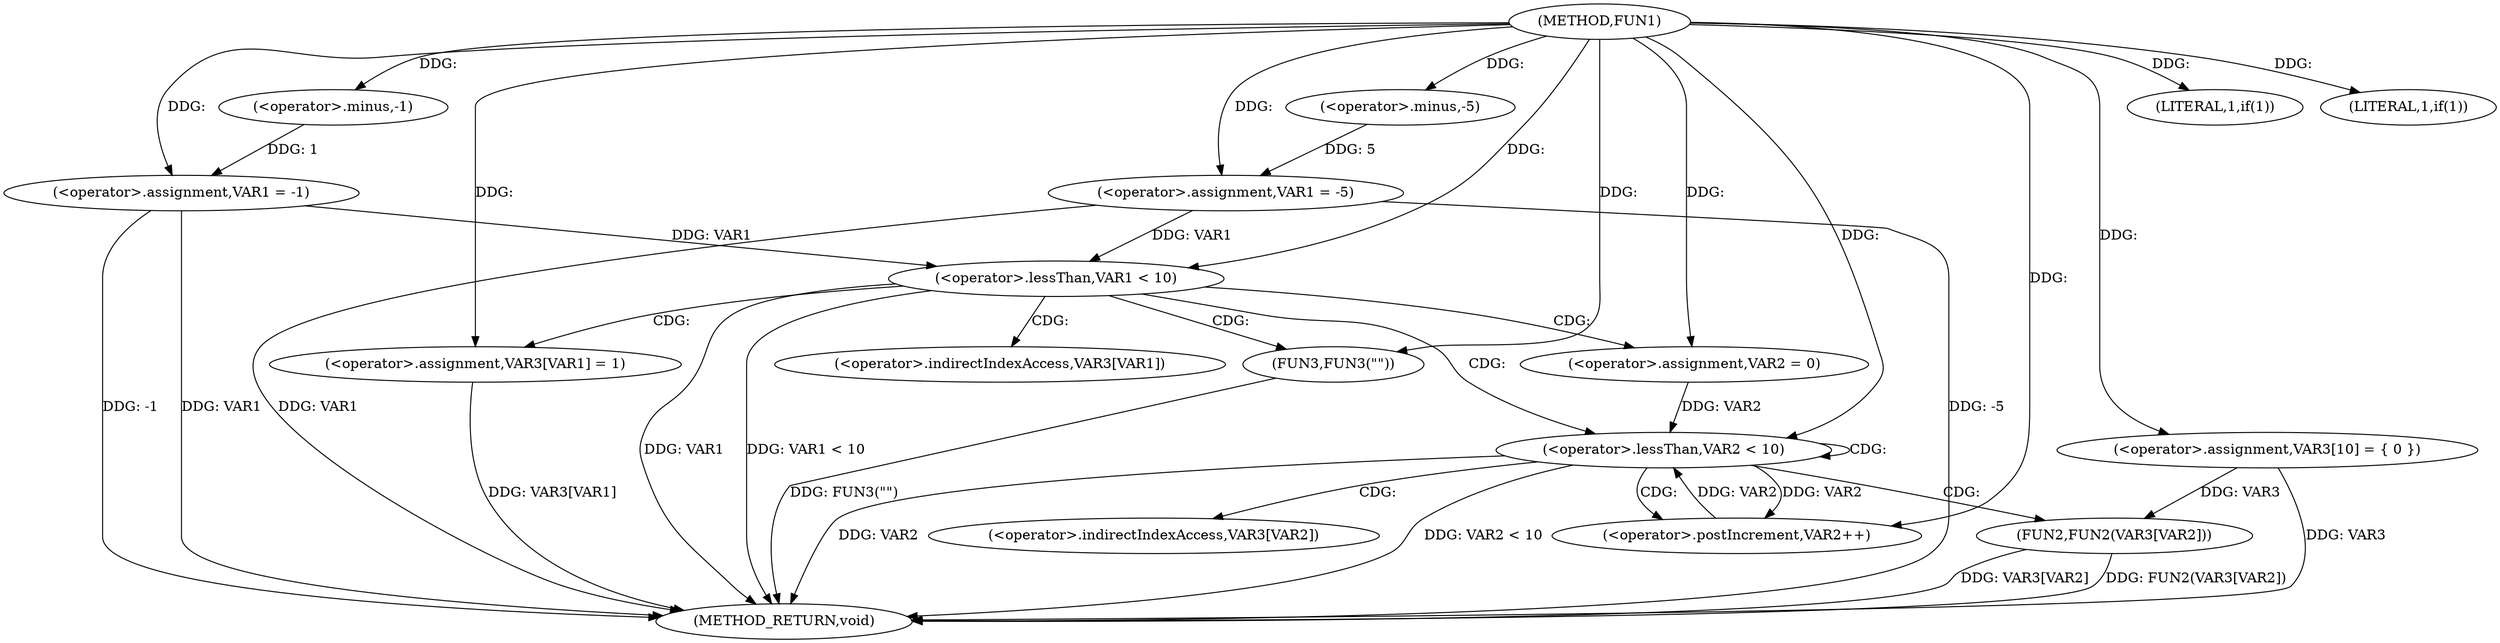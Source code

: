 digraph FUN1 {  
"1000100" [label = "(METHOD,FUN1)" ]
"1000150" [label = "(METHOD_RETURN,void)" ]
"1000103" [label = "(<operator>.assignment,VAR1 = -1)" ]
"1000105" [label = "(<operator>.minus,-1)" ]
"1000108" [label = "(LITERAL,1,if(1))" ]
"1000110" [label = "(<operator>.assignment,VAR1 = -5)" ]
"1000112" [label = "(<operator>.minus,-5)" ]
"1000115" [label = "(LITERAL,1,if(1))" ]
"1000120" [label = "(<operator>.assignment,VAR3[10] = { 0 })" ]
"1000123" [label = "(<operator>.lessThan,VAR1 < 10)" ]
"1000127" [label = "(<operator>.assignment,VAR3[VAR1] = 1)" ]
"1000133" [label = "(<operator>.assignment,VAR2 = 0)" ]
"1000136" [label = "(<operator>.lessThan,VAR2 < 10)" ]
"1000139" [label = "(<operator>.postIncrement,VAR2++)" ]
"1000142" [label = "(FUN2,FUN2(VAR3[VAR2]))" ]
"1000148" [label = "(FUN3,FUN3(\"\"))" ]
"1000128" [label = "(<operator>.indirectIndexAccess,VAR3[VAR1])" ]
"1000143" [label = "(<operator>.indirectIndexAccess,VAR3[VAR2])" ]
  "1000142" -> "1000150"  [ label = "DDG: FUN2(VAR3[VAR2])"] 
  "1000103" -> "1000150"  [ label = "DDG: VAR1"] 
  "1000103" -> "1000150"  [ label = "DDG: -1"] 
  "1000120" -> "1000150"  [ label = "DDG: VAR3"] 
  "1000148" -> "1000150"  [ label = "DDG: FUN3(\"\")"] 
  "1000127" -> "1000150"  [ label = "DDG: VAR3[VAR1]"] 
  "1000110" -> "1000150"  [ label = "DDG: VAR1"] 
  "1000136" -> "1000150"  [ label = "DDG: VAR2"] 
  "1000123" -> "1000150"  [ label = "DDG: VAR1"] 
  "1000123" -> "1000150"  [ label = "DDG: VAR1 < 10"] 
  "1000110" -> "1000150"  [ label = "DDG: -5"] 
  "1000142" -> "1000150"  [ label = "DDG: VAR3[VAR2]"] 
  "1000136" -> "1000150"  [ label = "DDG: VAR2 < 10"] 
  "1000105" -> "1000103"  [ label = "DDG: 1"] 
  "1000100" -> "1000103"  [ label = "DDG: "] 
  "1000100" -> "1000105"  [ label = "DDG: "] 
  "1000100" -> "1000108"  [ label = "DDG: "] 
  "1000112" -> "1000110"  [ label = "DDG: 5"] 
  "1000100" -> "1000110"  [ label = "DDG: "] 
  "1000100" -> "1000112"  [ label = "DDG: "] 
  "1000100" -> "1000115"  [ label = "DDG: "] 
  "1000100" -> "1000120"  [ label = "DDG: "] 
  "1000103" -> "1000123"  [ label = "DDG: VAR1"] 
  "1000110" -> "1000123"  [ label = "DDG: VAR1"] 
  "1000100" -> "1000123"  [ label = "DDG: "] 
  "1000100" -> "1000127"  [ label = "DDG: "] 
  "1000100" -> "1000133"  [ label = "DDG: "] 
  "1000139" -> "1000136"  [ label = "DDG: VAR2"] 
  "1000133" -> "1000136"  [ label = "DDG: VAR2"] 
  "1000100" -> "1000136"  [ label = "DDG: "] 
  "1000136" -> "1000139"  [ label = "DDG: VAR2"] 
  "1000100" -> "1000139"  [ label = "DDG: "] 
  "1000120" -> "1000142"  [ label = "DDG: VAR3"] 
  "1000100" -> "1000148"  [ label = "DDG: "] 
  "1000123" -> "1000127"  [ label = "CDG: "] 
  "1000123" -> "1000128"  [ label = "CDG: "] 
  "1000123" -> "1000148"  [ label = "CDG: "] 
  "1000123" -> "1000133"  [ label = "CDG: "] 
  "1000123" -> "1000136"  [ label = "CDG: "] 
  "1000136" -> "1000143"  [ label = "CDG: "] 
  "1000136" -> "1000142"  [ label = "CDG: "] 
  "1000136" -> "1000139"  [ label = "CDG: "] 
  "1000136" -> "1000136"  [ label = "CDG: "] 
}

